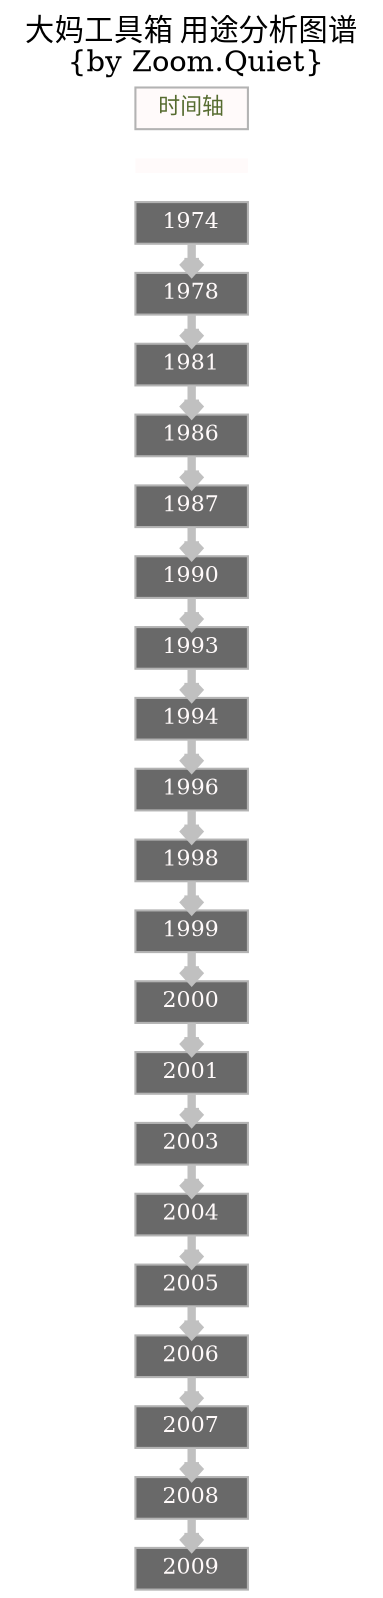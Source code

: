 digraph ZqBookG {
    /*生成命令:
$ dot -Tpng zqtools-mapping.dot -o zqtools-mapping.png -Tcmapx -o zqtools-mapping.map
    全局设定
    color:dimgrey white whitesmoke snow azure yellowgreen darkolivegreen skyblue navy orange indigo khaki
    */
    graph [label="大妈工具箱 用途分析图谱\n {by Zoom.Quiet}",
        labeljust="r",labelloc="t",center=1,
        ranksep=0.2,ratio=compress,
        rankdir=TB,
        ];

    node[fontsize=10.5,
        height=0.1,
        style=filled,fillcolor=snow,
        color=gray70,fontcolor=darkolivegreen,
        shape=plaintext,
        ];

    edge [fontsize=9.0,fontcolor=dimgrey,
        color=dimgrey,arrowsize=0.5,arrowhead=vee,arrowtail=none,
        ];


    /*图元声明
        start       [label="流程开始/结束",shape=point];
    end         [label="",shape=doublecircle,fillcolor=red];

    box         [label="实体/对象",shape=box];
    ellipse     [label="行动/节点",shape=ellipse];
    egg         [label="用户/人物",shape=egg];
    plaintext   [label="状态/属性",shape=plaintext,fillcolor=whitesmoke];
    diamond     [label="判别",shape=diamond];
    note        [label="注释",shape=note];
    tab         [label="目录/模块",shape=tab];
    db          [label="数据库",shape=box3d];
    component   [label="主机/组件",shape=component];
    */
    ttag [label="时间轴",shape=box,];
    ctag [label="",shape=plaintext,];
    1974 [fillcolor=none,shape=box,fontcolor=snow,fillcolor=dimgray];
    1978 [fillcolor=none,shape=box,fontcolor=snow,fillcolor=dimgray];
    1981 [fillcolor=none,shape=box,fontcolor=snow,fillcolor=dimgray];
    1986 [fillcolor=none,shape=box,fontcolor=snow,fillcolor=dimgray];
    1987 [fillcolor=none,shape=box,fontcolor=snow,fillcolor=dimgray];
    1990 [fillcolor=none,shape=box,fontcolor=snow,fillcolor=dimgray];
    1993 [fillcolor=none,shape=box,fontcolor=snow,fillcolor=dimgray];
    1994 [fillcolor=none,shape=box,fontcolor=snow,fillcolor=dimgray];
    1996 [fillcolor=none,shape=box,fontcolor=snow,fillcolor=dimgray];
    1998 [fillcolor=none,shape=box,fontcolor=snow,fillcolor=dimgray];
    1999 [fillcolor=none,shape=box,fontcolor=snow,fillcolor=dimgray];
    2000 [fillcolor=none,shape=box,fontcolor=snow,fillcolor=dimgray];
    2001 [fillcolor=none,shape=box,fontcolor=snow,fillcolor=dimgray];
    2003 [fillcolor=none,shape=box,fontcolor=snow,fillcolor=dimgray];
    2004 [fillcolor=none,shape=box,fontcolor=snow,fillcolor=dimgray];
    2005 [fillcolor=none,shape=box,fontcolor=snow,fillcolor=dimgray];
    2006 [fillcolor=none,shape=box,fontcolor=snow,fillcolor=dimgray];
    2007 [fillcolor=none,shape=box,fontcolor=snow,fillcolor=dimgray];
    2008 [fillcolor=none,shape=box,fontcolor=snow,fillcolor=dimgray];
    2009 [fillcolor=none,shape=box,fontcolor=snow,fillcolor=dimgray];

    1974->1978->1981->1986->1987->1990->1993->1994->1996->1998->1999->2000->2001->2003->2004->2005->2006->2007->2008->2009 [color=gray,style="setlinewidth(4)"];



    { rank=same; ttag   ; }
    { rank=same; ctag   ; }
    { rank=same; 1974   ; }
    { rank=same; 1978       ; }
    { rank=same; 1981   ; }
    { rank=same; 1986   ; }
    { rank=same; 1987   ; }
    { rank=same; 1990       ; }
    { rank=same; 1993   ; }
    { rank=same; 1994   ; }
    { rank=same; 1996   ; }
    { rank=same; 1998   ; }
    { rank=same; 1999   ; }
    { rank=same; 2000   ; }
    { rank=same; 2001   ; }
    { rank=same; 2003   ; }
    { rank=same; 2004   ; }
    { rank=same; 2005   ; }
    { rank=same; 2006   ; }
    { rank=same; 2007   ; }
    { rank=same; 2008   ; }
    { rank=same; 2009   ; }

    edge [style=invis];
        ttag->ctag->1974;


}
